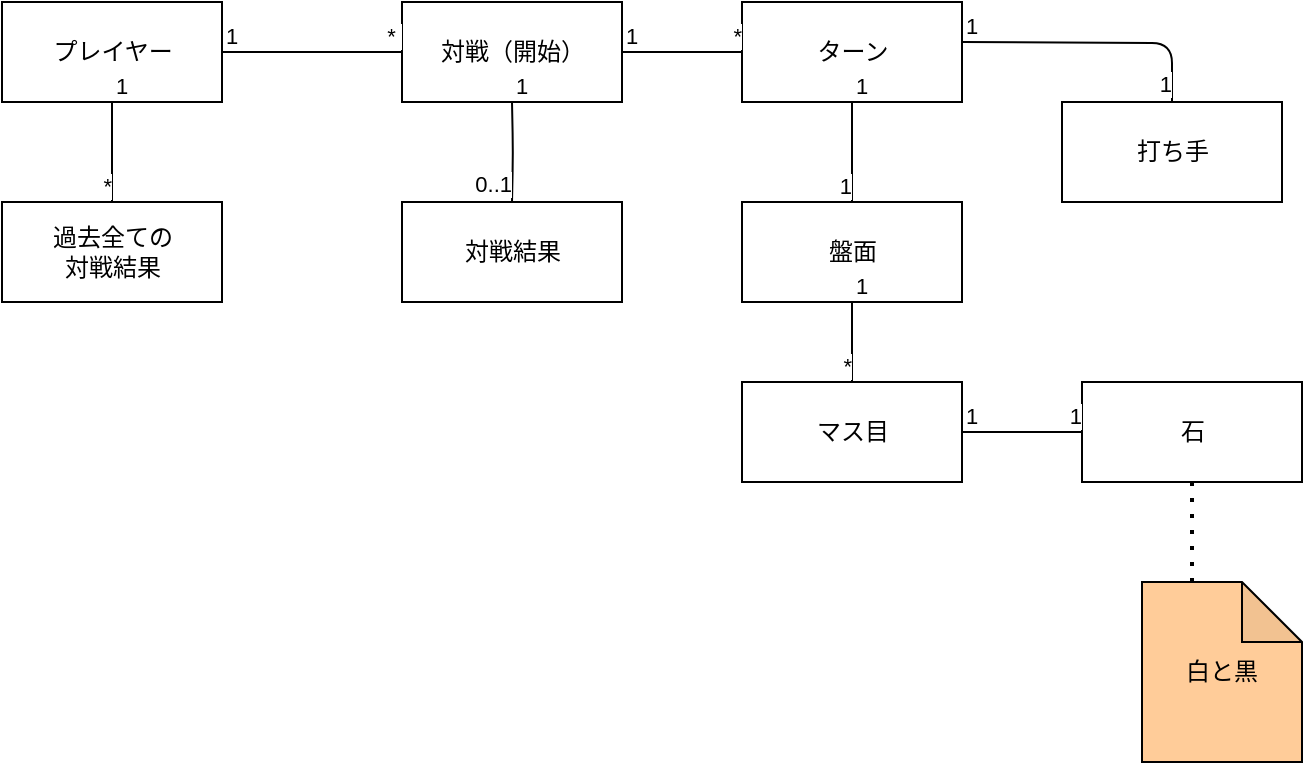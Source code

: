 <mxfile>
    <diagram id="VtvmASgvtuRMXtVJ9Wd2" name="ページ1">
        <mxGraphModel dx="386" dy="566" grid="1" gridSize="10" guides="1" tooltips="1" connect="1" arrows="1" fold="1" page="1" pageScale="1" pageWidth="827" pageHeight="1169" math="0" shadow="0">
            <root>
                <mxCell id="0"/>
                <mxCell id="1" parent="0"/>
                <mxCell id="21" value="プレイヤー" style="html=1;" parent="1" vertex="1">
                    <mxGeometry x="120" y="80" width="110" height="50" as="geometry"/>
                </mxCell>
                <mxCell id="22" value="対戦（開始）" style="html=1;" parent="1" vertex="1">
                    <mxGeometry x="320" y="80" width="110" height="50" as="geometry"/>
                </mxCell>
                <mxCell id="29" value="対戦結果" style="html=1;" parent="1" vertex="1">
                    <mxGeometry x="320" y="180" width="110" height="50" as="geometry"/>
                </mxCell>
                <mxCell id="30" value="盤面" style="html=1;" parent="1" vertex="1">
                    <mxGeometry x="490" y="180" width="110" height="50" as="geometry"/>
                </mxCell>
                <mxCell id="31" value="石" style="html=1;" parent="1" vertex="1">
                    <mxGeometry x="660" y="270" width="110" height="50" as="geometry"/>
                </mxCell>
                <mxCell id="32" value="白と黒" style="shape=note;whiteSpace=wrap;html=1;backgroundOutline=1;darkOpacity=0.05;fillColor=#FFCC99;" parent="1" vertex="1">
                    <mxGeometry x="690" y="370" width="80" height="90" as="geometry"/>
                </mxCell>
                <mxCell id="33" value="" style="endArrow=none;dashed=1;html=1;dashPattern=1 3;strokeWidth=2;exitX=0.5;exitY=1;exitDx=0;exitDy=0;entryX=0;entryY=0;entryDx=25;entryDy=0;entryPerimeter=0;" parent="1" source="31" target="32" edge="1">
                    <mxGeometry width="50" height="50" relative="1" as="geometry">
                        <mxPoint x="670" y="180" as="sourcePoint"/>
                        <mxPoint x="720" y="380" as="targetPoint"/>
                    </mxGeometry>
                </mxCell>
                <mxCell id="34" value="ターン" style="html=1;" parent="1" vertex="1">
                    <mxGeometry x="490" y="80" width="110" height="50" as="geometry"/>
                </mxCell>
                <mxCell id="35" value="" style="endArrow=none;html=1;edgeStyle=orthogonalEdgeStyle;entryX=0;entryY=0.5;entryDx=0;entryDy=0;exitX=1;exitY=0.5;exitDx=0;exitDy=0;" parent="1" source="22" target="34" edge="1">
                    <mxGeometry relative="1" as="geometry">
                        <mxPoint x="430" y="100" as="sourcePoint"/>
                        <mxPoint x="590" y="100" as="targetPoint"/>
                    </mxGeometry>
                </mxCell>
                <mxCell id="36" value="1" style="edgeLabel;resizable=0;html=1;align=left;verticalAlign=bottom;fillColor=#FFCC99;" parent="35" connectable="0" vertex="1">
                    <mxGeometry x="-1" relative="1" as="geometry"/>
                </mxCell>
                <mxCell id="37" value="*" style="edgeLabel;resizable=0;html=1;align=right;verticalAlign=bottom;fillColor=#FFCC99;" parent="35" connectable="0" vertex="1">
                    <mxGeometry x="1" relative="1" as="geometry"/>
                </mxCell>
                <mxCell id="39" value="" style="endArrow=none;html=1;edgeStyle=orthogonalEdgeStyle;entryX=0;entryY=0.5;entryDx=0;entryDy=0;exitX=1;exitY=0.5;exitDx=0;exitDy=0;" parent="1" source="21" target="22" edge="1">
                    <mxGeometry relative="1" as="geometry">
                        <mxPoint x="260" y="120" as="sourcePoint"/>
                        <mxPoint x="300.0" y="104.66" as="targetPoint"/>
                    </mxGeometry>
                </mxCell>
                <mxCell id="40" value="1" style="edgeLabel;resizable=0;html=1;align=left;verticalAlign=bottom;fillColor=#FFCC99;" parent="39" connectable="0" vertex="1">
                    <mxGeometry x="-1" relative="1" as="geometry"/>
                </mxCell>
                <mxCell id="41" value="*&amp;nbsp;" style="edgeLabel;resizable=0;html=1;align=right;verticalAlign=bottom;fillColor=#FFCC99;" parent="39" connectable="0" vertex="1">
                    <mxGeometry x="1" relative="1" as="geometry"/>
                </mxCell>
                <mxCell id="44" value="" style="endArrow=none;html=1;edgeStyle=orthogonalEdgeStyle;entryX=0.5;entryY=0;entryDx=0;entryDy=0;" parent="1" target="29" edge="1">
                    <mxGeometry relative="1" as="geometry">
                        <mxPoint x="375" y="130" as="sourcePoint"/>
                        <mxPoint x="330.0" y="115.0" as="targetPoint"/>
                    </mxGeometry>
                </mxCell>
                <mxCell id="45" value="1" style="edgeLabel;resizable=0;html=1;align=left;verticalAlign=bottom;fillColor=#FFCC99;" parent="44" connectable="0" vertex="1">
                    <mxGeometry x="-1" relative="1" as="geometry"/>
                </mxCell>
                <mxCell id="46" value="0..1" style="edgeLabel;resizable=0;html=1;align=right;verticalAlign=bottom;fillColor=#FFCC99;" parent="44" connectable="0" vertex="1">
                    <mxGeometry x="1" relative="1" as="geometry"/>
                </mxCell>
                <mxCell id="50" value="マス目" style="html=1;" parent="1" vertex="1">
                    <mxGeometry x="490" y="270" width="110" height="50" as="geometry"/>
                </mxCell>
                <mxCell id="51" value="" style="endArrow=none;html=1;edgeStyle=orthogonalEdgeStyle;entryX=0.5;entryY=0;entryDx=0;entryDy=0;exitX=0.5;exitY=1;exitDx=0;exitDy=0;" parent="1" source="34" target="30" edge="1">
                    <mxGeometry relative="1" as="geometry">
                        <mxPoint x="385" y="140.0" as="sourcePoint"/>
                        <mxPoint x="385" y="190.0" as="targetPoint"/>
                        <Array as="points">
                            <mxPoint x="545" y="160"/>
                            <mxPoint x="545" y="160"/>
                        </Array>
                    </mxGeometry>
                </mxCell>
                <mxCell id="52" value="1" style="edgeLabel;resizable=0;html=1;align=left;verticalAlign=bottom;fillColor=#FFCC99;" parent="51" connectable="0" vertex="1">
                    <mxGeometry x="-1" relative="1" as="geometry"/>
                </mxCell>
                <mxCell id="53" value="1" style="edgeLabel;resizable=0;html=1;align=right;verticalAlign=bottom;fillColor=#FFCC99;" parent="51" connectable="0" vertex="1">
                    <mxGeometry x="1" relative="1" as="geometry"/>
                </mxCell>
                <mxCell id="60" value="" style="endArrow=none;html=1;edgeStyle=orthogonalEdgeStyle;entryX=0.5;entryY=0;entryDx=0;entryDy=0;exitX=0.5;exitY=1;exitDx=0;exitDy=0;" parent="1" source="30" target="50" edge="1">
                    <mxGeometry relative="1" as="geometry">
                        <mxPoint x="555" y="140.0" as="sourcePoint"/>
                        <mxPoint x="555" y="190.0" as="targetPoint"/>
                        <Array as="points">
                            <mxPoint x="545" y="250"/>
                            <mxPoint x="545" y="250"/>
                        </Array>
                    </mxGeometry>
                </mxCell>
                <mxCell id="61" value="1" style="edgeLabel;resizable=0;html=1;align=left;verticalAlign=bottom;fillColor=#FFCC99;" parent="60" connectable="0" vertex="1">
                    <mxGeometry x="-1" relative="1" as="geometry"/>
                </mxCell>
                <mxCell id="62" value="*" style="edgeLabel;resizable=0;html=1;align=right;verticalAlign=bottom;fillColor=#FFCC99;" parent="60" connectable="0" vertex="1">
                    <mxGeometry x="1" relative="1" as="geometry"/>
                </mxCell>
                <mxCell id="63" value="" style="endArrow=none;html=1;edgeStyle=orthogonalEdgeStyle;entryX=0;entryY=0.5;entryDx=0;entryDy=0;exitX=1;exitY=0.5;exitDx=0;exitDy=0;" parent="1" source="50" target="31" edge="1">
                    <mxGeometry relative="1" as="geometry">
                        <mxPoint x="440" y="115.0" as="sourcePoint"/>
                        <mxPoint x="500" y="115.0" as="targetPoint"/>
                    </mxGeometry>
                </mxCell>
                <mxCell id="64" value="1" style="edgeLabel;resizable=0;html=1;align=left;verticalAlign=bottom;fillColor=#FFCC99;" parent="63" connectable="0" vertex="1">
                    <mxGeometry x="-1" relative="1" as="geometry"/>
                </mxCell>
                <mxCell id="65" value="1" style="edgeLabel;resizable=0;html=1;align=right;verticalAlign=bottom;fillColor=#FFCC99;" parent="63" connectable="0" vertex="1">
                    <mxGeometry x="1" relative="1" as="geometry"/>
                </mxCell>
                <mxCell id="66" value="打ち手" style="html=1;" parent="1" vertex="1">
                    <mxGeometry x="650" y="130" width="110" height="50" as="geometry"/>
                </mxCell>
                <mxCell id="70" value="" style="endArrow=none;html=1;edgeStyle=orthogonalEdgeStyle;entryX=0.5;entryY=0;entryDx=0;entryDy=0;" parent="1" target="66" edge="1">
                    <mxGeometry relative="1" as="geometry">
                        <mxPoint x="600" y="100" as="sourcePoint"/>
                        <mxPoint x="760" y="100" as="targetPoint"/>
                    </mxGeometry>
                </mxCell>
                <mxCell id="71" value="1" style="edgeLabel;resizable=0;html=1;align=left;verticalAlign=bottom;fillColor=#FFCC99;" parent="70" connectable="0" vertex="1">
                    <mxGeometry x="-1" relative="1" as="geometry"/>
                </mxCell>
                <mxCell id="72" value="1" style="edgeLabel;resizable=0;html=1;align=right;verticalAlign=bottom;fillColor=#FFCC99;" parent="70" connectable="0" vertex="1">
                    <mxGeometry x="1" relative="1" as="geometry"/>
                </mxCell>
                <mxCell id="73" value="過去全ての&lt;br&gt;対戦結果" style="html=1;" vertex="1" parent="1">
                    <mxGeometry x="120" y="180" width="110" height="50" as="geometry"/>
                </mxCell>
                <mxCell id="74" value="" style="endArrow=none;html=1;edgeStyle=orthogonalEdgeStyle;entryX=0.5;entryY=0;entryDx=0;entryDy=0;exitX=0.5;exitY=1;exitDx=0;exitDy=0;" edge="1" parent="1" source="21" target="73">
                    <mxGeometry relative="1" as="geometry">
                        <mxPoint x="375" y="230" as="sourcePoint"/>
                        <mxPoint x="385" y="190" as="targetPoint"/>
                    </mxGeometry>
                </mxCell>
                <mxCell id="75" value="1" style="edgeLabel;resizable=0;html=1;align=left;verticalAlign=bottom;fillColor=#FFCC99;" connectable="0" vertex="1" parent="74">
                    <mxGeometry x="-1" relative="1" as="geometry"/>
                </mxCell>
                <mxCell id="76" value="*" style="edgeLabel;resizable=0;html=1;align=right;verticalAlign=bottom;fillColor=#FFCC99;" connectable="0" vertex="1" parent="74">
                    <mxGeometry x="1" relative="1" as="geometry"/>
                </mxCell>
            </root>
        </mxGraphModel>
    </diagram>
</mxfile>